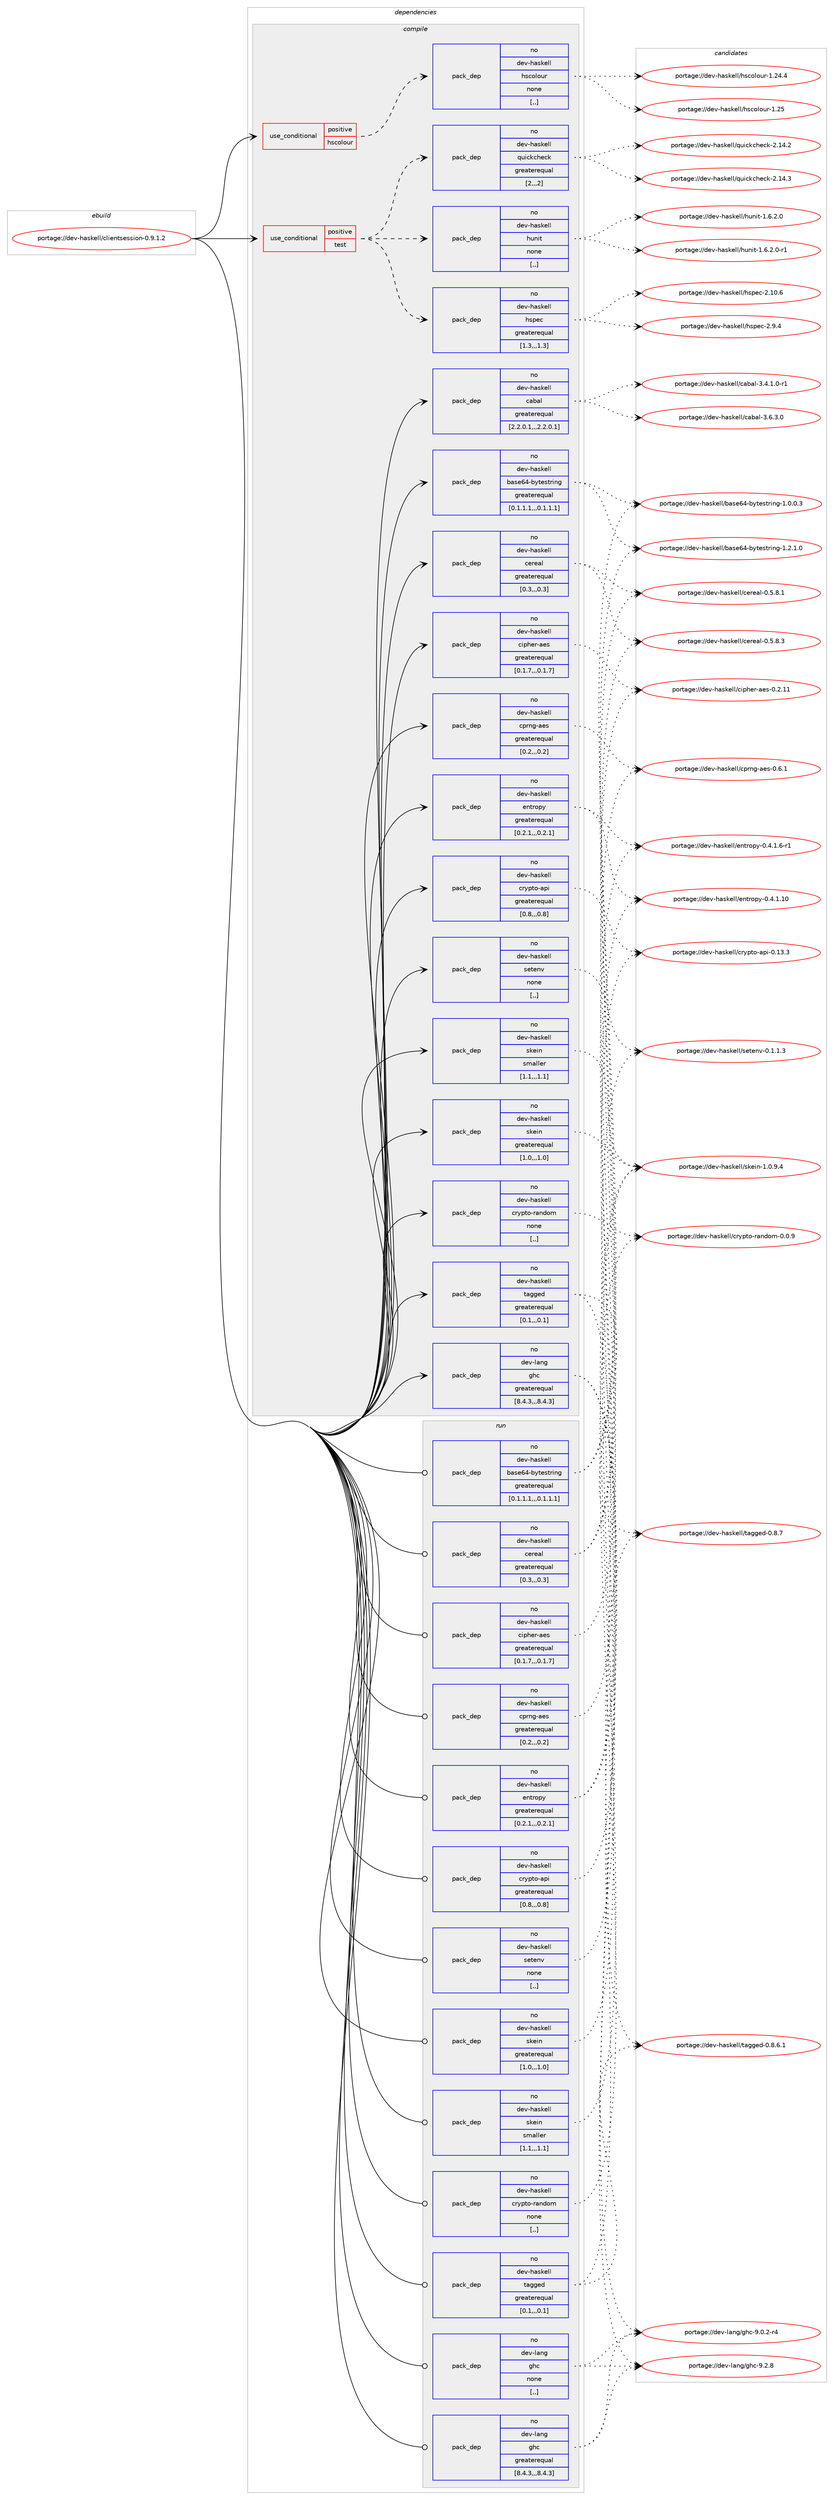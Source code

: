 digraph prolog {

# *************
# Graph options
# *************

newrank=true;
concentrate=true;
compound=true;
graph [rankdir=LR,fontname=Helvetica,fontsize=10,ranksep=1.5];#, ranksep=2.5, nodesep=0.2];
edge  [arrowhead=vee];
node  [fontname=Helvetica,fontsize=10];

# **********
# The ebuild
# **********

subgraph cluster_leftcol {
color=gray;
rank=same;
label=<<i>ebuild</i>>;
id [label="portage://dev-haskell/clientsession-0.9.1.2", color=red, width=4, href="../dev-haskell/clientsession-0.9.1.2.svg"];
}

# ****************
# The dependencies
# ****************

subgraph cluster_midcol {
color=gray;
label=<<i>dependencies</i>>;
subgraph cluster_compile {
fillcolor="#eeeeee";
style=filled;
label=<<i>compile</i>>;
subgraph cond19604 {
dependency75971 [label=<<TABLE BORDER="0" CELLBORDER="1" CELLSPACING="0" CELLPADDING="4"><TR><TD ROWSPAN="3" CELLPADDING="10">use_conditional</TD></TR><TR><TD>positive</TD></TR><TR><TD>hscolour</TD></TR></TABLE>>, shape=none, color=red];
subgraph pack55426 {
dependency75972 [label=<<TABLE BORDER="0" CELLBORDER="1" CELLSPACING="0" CELLPADDING="4" WIDTH="220"><TR><TD ROWSPAN="6" CELLPADDING="30">pack_dep</TD></TR><TR><TD WIDTH="110">no</TD></TR><TR><TD>dev-haskell</TD></TR><TR><TD>hscolour</TD></TR><TR><TD>none</TD></TR><TR><TD>[,,]</TD></TR></TABLE>>, shape=none, color=blue];
}
dependency75971:e -> dependency75972:w [weight=20,style="dashed",arrowhead="vee"];
}
id:e -> dependency75971:w [weight=20,style="solid",arrowhead="vee"];
subgraph cond19605 {
dependency75973 [label=<<TABLE BORDER="0" CELLBORDER="1" CELLSPACING="0" CELLPADDING="4"><TR><TD ROWSPAN="3" CELLPADDING="10">use_conditional</TD></TR><TR><TD>positive</TD></TR><TR><TD>test</TD></TR></TABLE>>, shape=none, color=red];
subgraph pack55427 {
dependency75974 [label=<<TABLE BORDER="0" CELLBORDER="1" CELLSPACING="0" CELLPADDING="4" WIDTH="220"><TR><TD ROWSPAN="6" CELLPADDING="30">pack_dep</TD></TR><TR><TD WIDTH="110">no</TD></TR><TR><TD>dev-haskell</TD></TR><TR><TD>hspec</TD></TR><TR><TD>greaterequal</TD></TR><TR><TD>[1.3,,,1.3]</TD></TR></TABLE>>, shape=none, color=blue];
}
dependency75973:e -> dependency75974:w [weight=20,style="dashed",arrowhead="vee"];
subgraph pack55428 {
dependency75975 [label=<<TABLE BORDER="0" CELLBORDER="1" CELLSPACING="0" CELLPADDING="4" WIDTH="220"><TR><TD ROWSPAN="6" CELLPADDING="30">pack_dep</TD></TR><TR><TD WIDTH="110">no</TD></TR><TR><TD>dev-haskell</TD></TR><TR><TD>hunit</TD></TR><TR><TD>none</TD></TR><TR><TD>[,,]</TD></TR></TABLE>>, shape=none, color=blue];
}
dependency75973:e -> dependency75975:w [weight=20,style="dashed",arrowhead="vee"];
subgraph pack55429 {
dependency75976 [label=<<TABLE BORDER="0" CELLBORDER="1" CELLSPACING="0" CELLPADDING="4" WIDTH="220"><TR><TD ROWSPAN="6" CELLPADDING="30">pack_dep</TD></TR><TR><TD WIDTH="110">no</TD></TR><TR><TD>dev-haskell</TD></TR><TR><TD>quickcheck</TD></TR><TR><TD>greaterequal</TD></TR><TR><TD>[2,,,2]</TD></TR></TABLE>>, shape=none, color=blue];
}
dependency75973:e -> dependency75976:w [weight=20,style="dashed",arrowhead="vee"];
}
id:e -> dependency75973:w [weight=20,style="solid",arrowhead="vee"];
subgraph pack55430 {
dependency75977 [label=<<TABLE BORDER="0" CELLBORDER="1" CELLSPACING="0" CELLPADDING="4" WIDTH="220"><TR><TD ROWSPAN="6" CELLPADDING="30">pack_dep</TD></TR><TR><TD WIDTH="110">no</TD></TR><TR><TD>dev-haskell</TD></TR><TR><TD>base64-bytestring</TD></TR><TR><TD>greaterequal</TD></TR><TR><TD>[0.1.1.1,,,0.1.1.1]</TD></TR></TABLE>>, shape=none, color=blue];
}
id:e -> dependency75977:w [weight=20,style="solid",arrowhead="vee"];
subgraph pack55431 {
dependency75978 [label=<<TABLE BORDER="0" CELLBORDER="1" CELLSPACING="0" CELLPADDING="4" WIDTH="220"><TR><TD ROWSPAN="6" CELLPADDING="30">pack_dep</TD></TR><TR><TD WIDTH="110">no</TD></TR><TR><TD>dev-haskell</TD></TR><TR><TD>cabal</TD></TR><TR><TD>greaterequal</TD></TR><TR><TD>[2.2.0.1,,,2.2.0.1]</TD></TR></TABLE>>, shape=none, color=blue];
}
id:e -> dependency75978:w [weight=20,style="solid",arrowhead="vee"];
subgraph pack55432 {
dependency75979 [label=<<TABLE BORDER="0" CELLBORDER="1" CELLSPACING="0" CELLPADDING="4" WIDTH="220"><TR><TD ROWSPAN="6" CELLPADDING="30">pack_dep</TD></TR><TR><TD WIDTH="110">no</TD></TR><TR><TD>dev-haskell</TD></TR><TR><TD>cereal</TD></TR><TR><TD>greaterequal</TD></TR><TR><TD>[0.3,,,0.3]</TD></TR></TABLE>>, shape=none, color=blue];
}
id:e -> dependency75979:w [weight=20,style="solid",arrowhead="vee"];
subgraph pack55433 {
dependency75980 [label=<<TABLE BORDER="0" CELLBORDER="1" CELLSPACING="0" CELLPADDING="4" WIDTH="220"><TR><TD ROWSPAN="6" CELLPADDING="30">pack_dep</TD></TR><TR><TD WIDTH="110">no</TD></TR><TR><TD>dev-haskell</TD></TR><TR><TD>cipher-aes</TD></TR><TR><TD>greaterequal</TD></TR><TR><TD>[0.1.7,,,0.1.7]</TD></TR></TABLE>>, shape=none, color=blue];
}
id:e -> dependency75980:w [weight=20,style="solid",arrowhead="vee"];
subgraph pack55434 {
dependency75981 [label=<<TABLE BORDER="0" CELLBORDER="1" CELLSPACING="0" CELLPADDING="4" WIDTH="220"><TR><TD ROWSPAN="6" CELLPADDING="30">pack_dep</TD></TR><TR><TD WIDTH="110">no</TD></TR><TR><TD>dev-haskell</TD></TR><TR><TD>cprng-aes</TD></TR><TR><TD>greaterequal</TD></TR><TR><TD>[0.2,,,0.2]</TD></TR></TABLE>>, shape=none, color=blue];
}
id:e -> dependency75981:w [weight=20,style="solid",arrowhead="vee"];
subgraph pack55435 {
dependency75982 [label=<<TABLE BORDER="0" CELLBORDER="1" CELLSPACING="0" CELLPADDING="4" WIDTH="220"><TR><TD ROWSPAN="6" CELLPADDING="30">pack_dep</TD></TR><TR><TD WIDTH="110">no</TD></TR><TR><TD>dev-haskell</TD></TR><TR><TD>crypto-api</TD></TR><TR><TD>greaterequal</TD></TR><TR><TD>[0.8,,,0.8]</TD></TR></TABLE>>, shape=none, color=blue];
}
id:e -> dependency75982:w [weight=20,style="solid",arrowhead="vee"];
subgraph pack55436 {
dependency75983 [label=<<TABLE BORDER="0" CELLBORDER="1" CELLSPACING="0" CELLPADDING="4" WIDTH="220"><TR><TD ROWSPAN="6" CELLPADDING="30">pack_dep</TD></TR><TR><TD WIDTH="110">no</TD></TR><TR><TD>dev-haskell</TD></TR><TR><TD>crypto-random</TD></TR><TR><TD>none</TD></TR><TR><TD>[,,]</TD></TR></TABLE>>, shape=none, color=blue];
}
id:e -> dependency75983:w [weight=20,style="solid",arrowhead="vee"];
subgraph pack55437 {
dependency75984 [label=<<TABLE BORDER="0" CELLBORDER="1" CELLSPACING="0" CELLPADDING="4" WIDTH="220"><TR><TD ROWSPAN="6" CELLPADDING="30">pack_dep</TD></TR><TR><TD WIDTH="110">no</TD></TR><TR><TD>dev-haskell</TD></TR><TR><TD>entropy</TD></TR><TR><TD>greaterequal</TD></TR><TR><TD>[0.2.1,,,0.2.1]</TD></TR></TABLE>>, shape=none, color=blue];
}
id:e -> dependency75984:w [weight=20,style="solid",arrowhead="vee"];
subgraph pack55438 {
dependency75985 [label=<<TABLE BORDER="0" CELLBORDER="1" CELLSPACING="0" CELLPADDING="4" WIDTH="220"><TR><TD ROWSPAN="6" CELLPADDING="30">pack_dep</TD></TR><TR><TD WIDTH="110">no</TD></TR><TR><TD>dev-haskell</TD></TR><TR><TD>setenv</TD></TR><TR><TD>none</TD></TR><TR><TD>[,,]</TD></TR></TABLE>>, shape=none, color=blue];
}
id:e -> dependency75985:w [weight=20,style="solid",arrowhead="vee"];
subgraph pack55439 {
dependency75986 [label=<<TABLE BORDER="0" CELLBORDER="1" CELLSPACING="0" CELLPADDING="4" WIDTH="220"><TR><TD ROWSPAN="6" CELLPADDING="30">pack_dep</TD></TR><TR><TD WIDTH="110">no</TD></TR><TR><TD>dev-haskell</TD></TR><TR><TD>skein</TD></TR><TR><TD>greaterequal</TD></TR><TR><TD>[1.0,,,1.0]</TD></TR></TABLE>>, shape=none, color=blue];
}
id:e -> dependency75986:w [weight=20,style="solid",arrowhead="vee"];
subgraph pack55440 {
dependency75987 [label=<<TABLE BORDER="0" CELLBORDER="1" CELLSPACING="0" CELLPADDING="4" WIDTH="220"><TR><TD ROWSPAN="6" CELLPADDING="30">pack_dep</TD></TR><TR><TD WIDTH="110">no</TD></TR><TR><TD>dev-haskell</TD></TR><TR><TD>skein</TD></TR><TR><TD>smaller</TD></TR><TR><TD>[1.1,,,1.1]</TD></TR></TABLE>>, shape=none, color=blue];
}
id:e -> dependency75987:w [weight=20,style="solid",arrowhead="vee"];
subgraph pack55441 {
dependency75988 [label=<<TABLE BORDER="0" CELLBORDER="1" CELLSPACING="0" CELLPADDING="4" WIDTH="220"><TR><TD ROWSPAN="6" CELLPADDING="30">pack_dep</TD></TR><TR><TD WIDTH="110">no</TD></TR><TR><TD>dev-haskell</TD></TR><TR><TD>tagged</TD></TR><TR><TD>greaterequal</TD></TR><TR><TD>[0.1,,,0.1]</TD></TR></TABLE>>, shape=none, color=blue];
}
id:e -> dependency75988:w [weight=20,style="solid",arrowhead="vee"];
subgraph pack55442 {
dependency75989 [label=<<TABLE BORDER="0" CELLBORDER="1" CELLSPACING="0" CELLPADDING="4" WIDTH="220"><TR><TD ROWSPAN="6" CELLPADDING="30">pack_dep</TD></TR><TR><TD WIDTH="110">no</TD></TR><TR><TD>dev-lang</TD></TR><TR><TD>ghc</TD></TR><TR><TD>greaterequal</TD></TR><TR><TD>[8.4.3,,,8.4.3]</TD></TR></TABLE>>, shape=none, color=blue];
}
id:e -> dependency75989:w [weight=20,style="solid",arrowhead="vee"];
}
subgraph cluster_compileandrun {
fillcolor="#eeeeee";
style=filled;
label=<<i>compile and run</i>>;
}
subgraph cluster_run {
fillcolor="#eeeeee";
style=filled;
label=<<i>run</i>>;
subgraph pack55443 {
dependency75990 [label=<<TABLE BORDER="0" CELLBORDER="1" CELLSPACING="0" CELLPADDING="4" WIDTH="220"><TR><TD ROWSPAN="6" CELLPADDING="30">pack_dep</TD></TR><TR><TD WIDTH="110">no</TD></TR><TR><TD>dev-haskell</TD></TR><TR><TD>base64-bytestring</TD></TR><TR><TD>greaterequal</TD></TR><TR><TD>[0.1.1.1,,,0.1.1.1]</TD></TR></TABLE>>, shape=none, color=blue];
}
id:e -> dependency75990:w [weight=20,style="solid",arrowhead="odot"];
subgraph pack55444 {
dependency75991 [label=<<TABLE BORDER="0" CELLBORDER="1" CELLSPACING="0" CELLPADDING="4" WIDTH="220"><TR><TD ROWSPAN="6" CELLPADDING="30">pack_dep</TD></TR><TR><TD WIDTH="110">no</TD></TR><TR><TD>dev-haskell</TD></TR><TR><TD>cereal</TD></TR><TR><TD>greaterequal</TD></TR><TR><TD>[0.3,,,0.3]</TD></TR></TABLE>>, shape=none, color=blue];
}
id:e -> dependency75991:w [weight=20,style="solid",arrowhead="odot"];
subgraph pack55445 {
dependency75992 [label=<<TABLE BORDER="0" CELLBORDER="1" CELLSPACING="0" CELLPADDING="4" WIDTH="220"><TR><TD ROWSPAN="6" CELLPADDING="30">pack_dep</TD></TR><TR><TD WIDTH="110">no</TD></TR><TR><TD>dev-haskell</TD></TR><TR><TD>cipher-aes</TD></TR><TR><TD>greaterequal</TD></TR><TR><TD>[0.1.7,,,0.1.7]</TD></TR></TABLE>>, shape=none, color=blue];
}
id:e -> dependency75992:w [weight=20,style="solid",arrowhead="odot"];
subgraph pack55446 {
dependency75993 [label=<<TABLE BORDER="0" CELLBORDER="1" CELLSPACING="0" CELLPADDING="4" WIDTH="220"><TR><TD ROWSPAN="6" CELLPADDING="30">pack_dep</TD></TR><TR><TD WIDTH="110">no</TD></TR><TR><TD>dev-haskell</TD></TR><TR><TD>cprng-aes</TD></TR><TR><TD>greaterequal</TD></TR><TR><TD>[0.2,,,0.2]</TD></TR></TABLE>>, shape=none, color=blue];
}
id:e -> dependency75993:w [weight=20,style="solid",arrowhead="odot"];
subgraph pack55447 {
dependency75994 [label=<<TABLE BORDER="0" CELLBORDER="1" CELLSPACING="0" CELLPADDING="4" WIDTH="220"><TR><TD ROWSPAN="6" CELLPADDING="30">pack_dep</TD></TR><TR><TD WIDTH="110">no</TD></TR><TR><TD>dev-haskell</TD></TR><TR><TD>crypto-api</TD></TR><TR><TD>greaterequal</TD></TR><TR><TD>[0.8,,,0.8]</TD></TR></TABLE>>, shape=none, color=blue];
}
id:e -> dependency75994:w [weight=20,style="solid",arrowhead="odot"];
subgraph pack55448 {
dependency75995 [label=<<TABLE BORDER="0" CELLBORDER="1" CELLSPACING="0" CELLPADDING="4" WIDTH="220"><TR><TD ROWSPAN="6" CELLPADDING="30">pack_dep</TD></TR><TR><TD WIDTH="110">no</TD></TR><TR><TD>dev-haskell</TD></TR><TR><TD>crypto-random</TD></TR><TR><TD>none</TD></TR><TR><TD>[,,]</TD></TR></TABLE>>, shape=none, color=blue];
}
id:e -> dependency75995:w [weight=20,style="solid",arrowhead="odot"];
subgraph pack55449 {
dependency75996 [label=<<TABLE BORDER="0" CELLBORDER="1" CELLSPACING="0" CELLPADDING="4" WIDTH="220"><TR><TD ROWSPAN="6" CELLPADDING="30">pack_dep</TD></TR><TR><TD WIDTH="110">no</TD></TR><TR><TD>dev-haskell</TD></TR><TR><TD>entropy</TD></TR><TR><TD>greaterequal</TD></TR><TR><TD>[0.2.1,,,0.2.1]</TD></TR></TABLE>>, shape=none, color=blue];
}
id:e -> dependency75996:w [weight=20,style="solid",arrowhead="odot"];
subgraph pack55450 {
dependency75997 [label=<<TABLE BORDER="0" CELLBORDER="1" CELLSPACING="0" CELLPADDING="4" WIDTH="220"><TR><TD ROWSPAN="6" CELLPADDING="30">pack_dep</TD></TR><TR><TD WIDTH="110">no</TD></TR><TR><TD>dev-haskell</TD></TR><TR><TD>setenv</TD></TR><TR><TD>none</TD></TR><TR><TD>[,,]</TD></TR></TABLE>>, shape=none, color=blue];
}
id:e -> dependency75997:w [weight=20,style="solid",arrowhead="odot"];
subgraph pack55451 {
dependency75998 [label=<<TABLE BORDER="0" CELLBORDER="1" CELLSPACING="0" CELLPADDING="4" WIDTH="220"><TR><TD ROWSPAN="6" CELLPADDING="30">pack_dep</TD></TR><TR><TD WIDTH="110">no</TD></TR><TR><TD>dev-haskell</TD></TR><TR><TD>skein</TD></TR><TR><TD>greaterequal</TD></TR><TR><TD>[1.0,,,1.0]</TD></TR></TABLE>>, shape=none, color=blue];
}
id:e -> dependency75998:w [weight=20,style="solid",arrowhead="odot"];
subgraph pack55452 {
dependency75999 [label=<<TABLE BORDER="0" CELLBORDER="1" CELLSPACING="0" CELLPADDING="4" WIDTH="220"><TR><TD ROWSPAN="6" CELLPADDING="30">pack_dep</TD></TR><TR><TD WIDTH="110">no</TD></TR><TR><TD>dev-haskell</TD></TR><TR><TD>skein</TD></TR><TR><TD>smaller</TD></TR><TR><TD>[1.1,,,1.1]</TD></TR></TABLE>>, shape=none, color=blue];
}
id:e -> dependency75999:w [weight=20,style="solid",arrowhead="odot"];
subgraph pack55453 {
dependency76000 [label=<<TABLE BORDER="0" CELLBORDER="1" CELLSPACING="0" CELLPADDING="4" WIDTH="220"><TR><TD ROWSPAN="6" CELLPADDING="30">pack_dep</TD></TR><TR><TD WIDTH="110">no</TD></TR><TR><TD>dev-haskell</TD></TR><TR><TD>tagged</TD></TR><TR><TD>greaterequal</TD></TR><TR><TD>[0.1,,,0.1]</TD></TR></TABLE>>, shape=none, color=blue];
}
id:e -> dependency76000:w [weight=20,style="solid",arrowhead="odot"];
subgraph pack55454 {
dependency76001 [label=<<TABLE BORDER="0" CELLBORDER="1" CELLSPACING="0" CELLPADDING="4" WIDTH="220"><TR><TD ROWSPAN="6" CELLPADDING="30">pack_dep</TD></TR><TR><TD WIDTH="110">no</TD></TR><TR><TD>dev-lang</TD></TR><TR><TD>ghc</TD></TR><TR><TD>greaterequal</TD></TR><TR><TD>[8.4.3,,,8.4.3]</TD></TR></TABLE>>, shape=none, color=blue];
}
id:e -> dependency76001:w [weight=20,style="solid",arrowhead="odot"];
subgraph pack55455 {
dependency76002 [label=<<TABLE BORDER="0" CELLBORDER="1" CELLSPACING="0" CELLPADDING="4" WIDTH="220"><TR><TD ROWSPAN="6" CELLPADDING="30">pack_dep</TD></TR><TR><TD WIDTH="110">no</TD></TR><TR><TD>dev-lang</TD></TR><TR><TD>ghc</TD></TR><TR><TD>none</TD></TR><TR><TD>[,,]</TD></TR></TABLE>>, shape=none, color=blue];
}
id:e -> dependency76002:w [weight=20,style="solid",arrowhead="odot"];
}
}

# **************
# The candidates
# **************

subgraph cluster_choices {
rank=same;
color=gray;
label=<<i>candidates</i>>;

subgraph choice55426 {
color=black;
nodesep=1;
choice1001011184510497115107101108108471041159911110811111711445494650524652 [label="portage://dev-haskell/hscolour-1.24.4", color=red, width=4,href="../dev-haskell/hscolour-1.24.4.svg"];
choice100101118451049711510710110810847104115991111081111171144549465053 [label="portage://dev-haskell/hscolour-1.25", color=red, width=4,href="../dev-haskell/hscolour-1.25.svg"];
dependency75972:e -> choice1001011184510497115107101108108471041159911110811111711445494650524652:w [style=dotted,weight="100"];
dependency75972:e -> choice100101118451049711510710110810847104115991111081111171144549465053:w [style=dotted,weight="100"];
}
subgraph choice55427 {
color=black;
nodesep=1;
choice1001011184510497115107101108108471041151121019945504649484654 [label="portage://dev-haskell/hspec-2.10.6", color=red, width=4,href="../dev-haskell/hspec-2.10.6.svg"];
choice10010111845104971151071011081084710411511210199455046574652 [label="portage://dev-haskell/hspec-2.9.4", color=red, width=4,href="../dev-haskell/hspec-2.9.4.svg"];
dependency75974:e -> choice1001011184510497115107101108108471041151121019945504649484654:w [style=dotted,weight="100"];
dependency75974:e -> choice10010111845104971151071011081084710411511210199455046574652:w [style=dotted,weight="100"];
}
subgraph choice55428 {
color=black;
nodesep=1;
choice1001011184510497115107101108108471041171101051164549465446504648 [label="portage://dev-haskell/hunit-1.6.2.0", color=red, width=4,href="../dev-haskell/hunit-1.6.2.0.svg"];
choice10010111845104971151071011081084710411711010511645494654465046484511449 [label="portage://dev-haskell/hunit-1.6.2.0-r1", color=red, width=4,href="../dev-haskell/hunit-1.6.2.0-r1.svg"];
dependency75975:e -> choice1001011184510497115107101108108471041171101051164549465446504648:w [style=dotted,weight="100"];
dependency75975:e -> choice10010111845104971151071011081084710411711010511645494654465046484511449:w [style=dotted,weight="100"];
}
subgraph choice55429 {
color=black;
nodesep=1;
choice10010111845104971151071011081084711311710599107991041019910745504649524650 [label="portage://dev-haskell/quickcheck-2.14.2", color=red, width=4,href="../dev-haskell/quickcheck-2.14.2.svg"];
choice10010111845104971151071011081084711311710599107991041019910745504649524651 [label="portage://dev-haskell/quickcheck-2.14.3", color=red, width=4,href="../dev-haskell/quickcheck-2.14.3.svg"];
dependency75976:e -> choice10010111845104971151071011081084711311710599107991041019910745504649524650:w [style=dotted,weight="100"];
dependency75976:e -> choice10010111845104971151071011081084711311710599107991041019910745504649524651:w [style=dotted,weight="100"];
}
subgraph choice55430 {
color=black;
nodesep=1;
choice1001011184510497115107101108108479897115101545245981211161011151161141051101034549464846484651 [label="portage://dev-haskell/base64-bytestring-1.0.0.3", color=red, width=4,href="../dev-haskell/base64-bytestring-1.0.0.3.svg"];
choice1001011184510497115107101108108479897115101545245981211161011151161141051101034549465046494648 [label="portage://dev-haskell/base64-bytestring-1.2.1.0", color=red, width=4,href="../dev-haskell/base64-bytestring-1.2.1.0.svg"];
dependency75977:e -> choice1001011184510497115107101108108479897115101545245981211161011151161141051101034549464846484651:w [style=dotted,weight="100"];
dependency75977:e -> choice1001011184510497115107101108108479897115101545245981211161011151161141051101034549465046494648:w [style=dotted,weight="100"];
}
subgraph choice55431 {
color=black;
nodesep=1;
choice1001011184510497115107101108108479997989710845514652464946484511449 [label="portage://dev-haskell/cabal-3.4.1.0-r1", color=red, width=4,href="../dev-haskell/cabal-3.4.1.0-r1.svg"];
choice100101118451049711510710110810847999798971084551465446514648 [label="portage://dev-haskell/cabal-3.6.3.0", color=red, width=4,href="../dev-haskell/cabal-3.6.3.0.svg"];
dependency75978:e -> choice1001011184510497115107101108108479997989710845514652464946484511449:w [style=dotted,weight="100"];
dependency75978:e -> choice100101118451049711510710110810847999798971084551465446514648:w [style=dotted,weight="100"];
}
subgraph choice55432 {
color=black;
nodesep=1;
choice10010111845104971151071011081084799101114101971084548465346564649 [label="portage://dev-haskell/cereal-0.5.8.1", color=red, width=4,href="../dev-haskell/cereal-0.5.8.1.svg"];
choice10010111845104971151071011081084799101114101971084548465346564651 [label="portage://dev-haskell/cereal-0.5.8.3", color=red, width=4,href="../dev-haskell/cereal-0.5.8.3.svg"];
dependency75979:e -> choice10010111845104971151071011081084799101114101971084548465346564649:w [style=dotted,weight="100"];
dependency75979:e -> choice10010111845104971151071011081084799101114101971084548465346564651:w [style=dotted,weight="100"];
}
subgraph choice55433 {
color=black;
nodesep=1;
choice10010111845104971151071011081084799105112104101114459710111545484650464949 [label="portage://dev-haskell/cipher-aes-0.2.11", color=red, width=4,href="../dev-haskell/cipher-aes-0.2.11.svg"];
dependency75980:e -> choice10010111845104971151071011081084799105112104101114459710111545484650464949:w [style=dotted,weight="100"];
}
subgraph choice55434 {
color=black;
nodesep=1;
choice100101118451049711510710110810847991121141101034597101115454846544649 [label="portage://dev-haskell/cprng-aes-0.6.1", color=red, width=4,href="../dev-haskell/cprng-aes-0.6.1.svg"];
dependency75981:e -> choice100101118451049711510710110810847991121141101034597101115454846544649:w [style=dotted,weight="100"];
}
subgraph choice55435 {
color=black;
nodesep=1;
choice10010111845104971151071011081084799114121112116111459711210545484649514651 [label="portage://dev-haskell/crypto-api-0.13.3", color=red, width=4,href="../dev-haskell/crypto-api-0.13.3.svg"];
dependency75982:e -> choice10010111845104971151071011081084799114121112116111459711210545484649514651:w [style=dotted,weight="100"];
}
subgraph choice55436 {
color=black;
nodesep=1;
choice100101118451049711510710110810847991141211121161114511497110100111109454846484657 [label="portage://dev-haskell/crypto-random-0.0.9", color=red, width=4,href="../dev-haskell/crypto-random-0.0.9.svg"];
dependency75983:e -> choice100101118451049711510710110810847991141211121161114511497110100111109454846484657:w [style=dotted,weight="100"];
}
subgraph choice55437 {
color=black;
nodesep=1;
choice100101118451049711510710110810847101110116114111112121454846524649464948 [label="portage://dev-haskell/entropy-0.4.1.10", color=red, width=4,href="../dev-haskell/entropy-0.4.1.10.svg"];
choice10010111845104971151071011081084710111011611411111212145484652464946544511449 [label="portage://dev-haskell/entropy-0.4.1.6-r1", color=red, width=4,href="../dev-haskell/entropy-0.4.1.6-r1.svg"];
dependency75984:e -> choice100101118451049711510710110810847101110116114111112121454846524649464948:w [style=dotted,weight="100"];
dependency75984:e -> choice10010111845104971151071011081084710111011611411111212145484652464946544511449:w [style=dotted,weight="100"];
}
subgraph choice55438 {
color=black;
nodesep=1;
choice1001011184510497115107101108108471151011161011101184548464946494651 [label="portage://dev-haskell/setenv-0.1.1.3", color=red, width=4,href="../dev-haskell/setenv-0.1.1.3.svg"];
dependency75985:e -> choice1001011184510497115107101108108471151011161011101184548464946494651:w [style=dotted,weight="100"];
}
subgraph choice55439 {
color=black;
nodesep=1;
choice1001011184510497115107101108108471151071011051104549464846574652 [label="portage://dev-haskell/skein-1.0.9.4", color=red, width=4,href="../dev-haskell/skein-1.0.9.4.svg"];
dependency75986:e -> choice1001011184510497115107101108108471151071011051104549464846574652:w [style=dotted,weight="100"];
}
subgraph choice55440 {
color=black;
nodesep=1;
choice1001011184510497115107101108108471151071011051104549464846574652 [label="portage://dev-haskell/skein-1.0.9.4", color=red, width=4,href="../dev-haskell/skein-1.0.9.4.svg"];
dependency75987:e -> choice1001011184510497115107101108108471151071011051104549464846574652:w [style=dotted,weight="100"];
}
subgraph choice55441 {
color=black;
nodesep=1;
choice100101118451049711510710110810847116971031031011004548465646544649 [label="portage://dev-haskell/tagged-0.8.6.1", color=red, width=4,href="../dev-haskell/tagged-0.8.6.1.svg"];
choice10010111845104971151071011081084711697103103101100454846564655 [label="portage://dev-haskell/tagged-0.8.7", color=red, width=4,href="../dev-haskell/tagged-0.8.7.svg"];
dependency75988:e -> choice100101118451049711510710110810847116971031031011004548465646544649:w [style=dotted,weight="100"];
dependency75988:e -> choice10010111845104971151071011081084711697103103101100454846564655:w [style=dotted,weight="100"];
}
subgraph choice55442 {
color=black;
nodesep=1;
choice100101118451089711010347103104994557464846504511452 [label="portage://dev-lang/ghc-9.0.2-r4", color=red, width=4,href="../dev-lang/ghc-9.0.2-r4.svg"];
choice10010111845108971101034710310499455746504656 [label="portage://dev-lang/ghc-9.2.8", color=red, width=4,href="../dev-lang/ghc-9.2.8.svg"];
dependency75989:e -> choice100101118451089711010347103104994557464846504511452:w [style=dotted,weight="100"];
dependency75989:e -> choice10010111845108971101034710310499455746504656:w [style=dotted,weight="100"];
}
subgraph choice55443 {
color=black;
nodesep=1;
choice1001011184510497115107101108108479897115101545245981211161011151161141051101034549464846484651 [label="portage://dev-haskell/base64-bytestring-1.0.0.3", color=red, width=4,href="../dev-haskell/base64-bytestring-1.0.0.3.svg"];
choice1001011184510497115107101108108479897115101545245981211161011151161141051101034549465046494648 [label="portage://dev-haskell/base64-bytestring-1.2.1.0", color=red, width=4,href="../dev-haskell/base64-bytestring-1.2.1.0.svg"];
dependency75990:e -> choice1001011184510497115107101108108479897115101545245981211161011151161141051101034549464846484651:w [style=dotted,weight="100"];
dependency75990:e -> choice1001011184510497115107101108108479897115101545245981211161011151161141051101034549465046494648:w [style=dotted,weight="100"];
}
subgraph choice55444 {
color=black;
nodesep=1;
choice10010111845104971151071011081084799101114101971084548465346564649 [label="portage://dev-haskell/cereal-0.5.8.1", color=red, width=4,href="../dev-haskell/cereal-0.5.8.1.svg"];
choice10010111845104971151071011081084799101114101971084548465346564651 [label="portage://dev-haskell/cereal-0.5.8.3", color=red, width=4,href="../dev-haskell/cereal-0.5.8.3.svg"];
dependency75991:e -> choice10010111845104971151071011081084799101114101971084548465346564649:w [style=dotted,weight="100"];
dependency75991:e -> choice10010111845104971151071011081084799101114101971084548465346564651:w [style=dotted,weight="100"];
}
subgraph choice55445 {
color=black;
nodesep=1;
choice10010111845104971151071011081084799105112104101114459710111545484650464949 [label="portage://dev-haskell/cipher-aes-0.2.11", color=red, width=4,href="../dev-haskell/cipher-aes-0.2.11.svg"];
dependency75992:e -> choice10010111845104971151071011081084799105112104101114459710111545484650464949:w [style=dotted,weight="100"];
}
subgraph choice55446 {
color=black;
nodesep=1;
choice100101118451049711510710110810847991121141101034597101115454846544649 [label="portage://dev-haskell/cprng-aes-0.6.1", color=red, width=4,href="../dev-haskell/cprng-aes-0.6.1.svg"];
dependency75993:e -> choice100101118451049711510710110810847991121141101034597101115454846544649:w [style=dotted,weight="100"];
}
subgraph choice55447 {
color=black;
nodesep=1;
choice10010111845104971151071011081084799114121112116111459711210545484649514651 [label="portage://dev-haskell/crypto-api-0.13.3", color=red, width=4,href="../dev-haskell/crypto-api-0.13.3.svg"];
dependency75994:e -> choice10010111845104971151071011081084799114121112116111459711210545484649514651:w [style=dotted,weight="100"];
}
subgraph choice55448 {
color=black;
nodesep=1;
choice100101118451049711510710110810847991141211121161114511497110100111109454846484657 [label="portage://dev-haskell/crypto-random-0.0.9", color=red, width=4,href="../dev-haskell/crypto-random-0.0.9.svg"];
dependency75995:e -> choice100101118451049711510710110810847991141211121161114511497110100111109454846484657:w [style=dotted,weight="100"];
}
subgraph choice55449 {
color=black;
nodesep=1;
choice100101118451049711510710110810847101110116114111112121454846524649464948 [label="portage://dev-haskell/entropy-0.4.1.10", color=red, width=4,href="../dev-haskell/entropy-0.4.1.10.svg"];
choice10010111845104971151071011081084710111011611411111212145484652464946544511449 [label="portage://dev-haskell/entropy-0.4.1.6-r1", color=red, width=4,href="../dev-haskell/entropy-0.4.1.6-r1.svg"];
dependency75996:e -> choice100101118451049711510710110810847101110116114111112121454846524649464948:w [style=dotted,weight="100"];
dependency75996:e -> choice10010111845104971151071011081084710111011611411111212145484652464946544511449:w [style=dotted,weight="100"];
}
subgraph choice55450 {
color=black;
nodesep=1;
choice1001011184510497115107101108108471151011161011101184548464946494651 [label="portage://dev-haskell/setenv-0.1.1.3", color=red, width=4,href="../dev-haskell/setenv-0.1.1.3.svg"];
dependency75997:e -> choice1001011184510497115107101108108471151011161011101184548464946494651:w [style=dotted,weight="100"];
}
subgraph choice55451 {
color=black;
nodesep=1;
choice1001011184510497115107101108108471151071011051104549464846574652 [label="portage://dev-haskell/skein-1.0.9.4", color=red, width=4,href="../dev-haskell/skein-1.0.9.4.svg"];
dependency75998:e -> choice1001011184510497115107101108108471151071011051104549464846574652:w [style=dotted,weight="100"];
}
subgraph choice55452 {
color=black;
nodesep=1;
choice1001011184510497115107101108108471151071011051104549464846574652 [label="portage://dev-haskell/skein-1.0.9.4", color=red, width=4,href="../dev-haskell/skein-1.0.9.4.svg"];
dependency75999:e -> choice1001011184510497115107101108108471151071011051104549464846574652:w [style=dotted,weight="100"];
}
subgraph choice55453 {
color=black;
nodesep=1;
choice100101118451049711510710110810847116971031031011004548465646544649 [label="portage://dev-haskell/tagged-0.8.6.1", color=red, width=4,href="../dev-haskell/tagged-0.8.6.1.svg"];
choice10010111845104971151071011081084711697103103101100454846564655 [label="portage://dev-haskell/tagged-0.8.7", color=red, width=4,href="../dev-haskell/tagged-0.8.7.svg"];
dependency76000:e -> choice100101118451049711510710110810847116971031031011004548465646544649:w [style=dotted,weight="100"];
dependency76000:e -> choice10010111845104971151071011081084711697103103101100454846564655:w [style=dotted,weight="100"];
}
subgraph choice55454 {
color=black;
nodesep=1;
choice100101118451089711010347103104994557464846504511452 [label="portage://dev-lang/ghc-9.0.2-r4", color=red, width=4,href="../dev-lang/ghc-9.0.2-r4.svg"];
choice10010111845108971101034710310499455746504656 [label="portage://dev-lang/ghc-9.2.8", color=red, width=4,href="../dev-lang/ghc-9.2.8.svg"];
dependency76001:e -> choice100101118451089711010347103104994557464846504511452:w [style=dotted,weight="100"];
dependency76001:e -> choice10010111845108971101034710310499455746504656:w [style=dotted,weight="100"];
}
subgraph choice55455 {
color=black;
nodesep=1;
choice100101118451089711010347103104994557464846504511452 [label="portage://dev-lang/ghc-9.0.2-r4", color=red, width=4,href="../dev-lang/ghc-9.0.2-r4.svg"];
choice10010111845108971101034710310499455746504656 [label="portage://dev-lang/ghc-9.2.8", color=red, width=4,href="../dev-lang/ghc-9.2.8.svg"];
dependency76002:e -> choice100101118451089711010347103104994557464846504511452:w [style=dotted,weight="100"];
dependency76002:e -> choice10010111845108971101034710310499455746504656:w [style=dotted,weight="100"];
}
}

}
